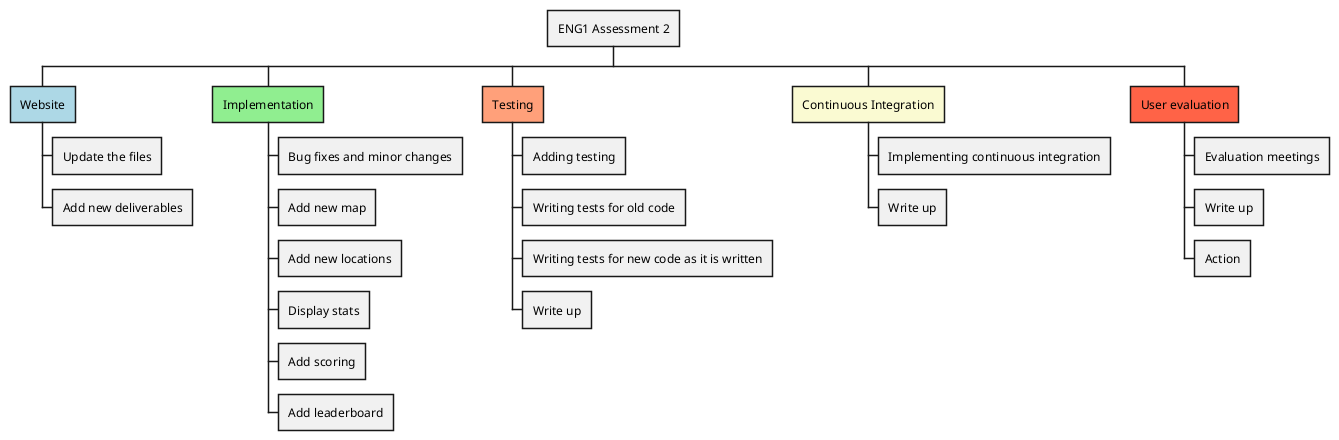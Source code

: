 @startwbs
'https://plantuml.com/wbs-diagram

* ENG1 Assessment 2
**[#LightBlue] Website
*** Update the files
*** Add new deliverables
**[#LightGreen] Implementation
*** Bug fixes and minor changes
*** Add new map
*** Add new locations
*** Display stats
*** Add scoring
*** Add leaderboard
**[#LightSalmon] Testing
*** Adding testing
*** Writing tests for old code
*** Writing tests for new code as it is written
*** Write up
**[#LightGoldenRodYellow] Continuous Integration
*** Implementing continuous integration
*** Write up
**[#Tomato] User evaluation
*** Evaluation meetings
*** Write up
*** Action


@endwbs
